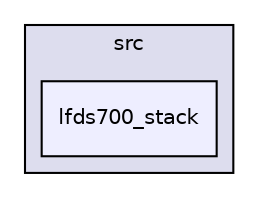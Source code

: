 digraph "UTIL/LFDS/liblfds7.0.0/liblfds700/src/lfds700_stack" {
  compound=true
  node [ fontsize="10", fontname="Helvetica"];
  edge [ labelfontsize="10", labelfontname="Helvetica"];
  subgraph clusterdir_357ec3224bf964ccbdf4f70e73c43815 {
    graph [ bgcolor="#ddddee", pencolor="black", label="src" fontname="Helvetica", fontsize="10", URL="dir_357ec3224bf964ccbdf4f70e73c43815.html"]
  dir_3adaf8e62e116db8c0961e0446c334ad [shape=box, label="lfds700_stack", style="filled", fillcolor="#eeeeff", pencolor="black", URL="dir_3adaf8e62e116db8c0961e0446c334ad.html"];
  }
}
